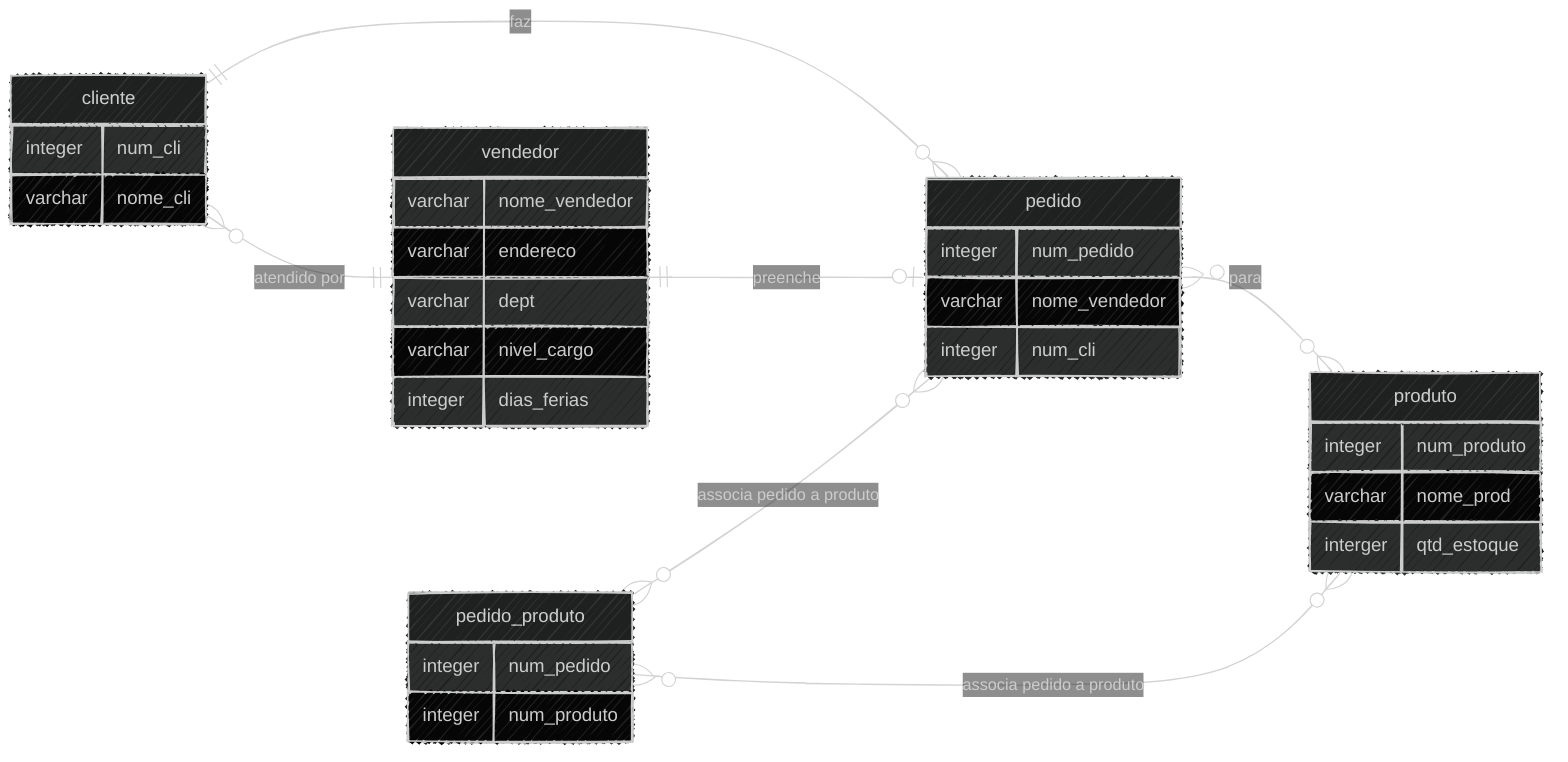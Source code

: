 ---
config:
    title: Integração da visão do (cliente)
    theme: dark
    look: handDrawn
---

erDiagram 
    direction LR
    cliente {
        integer num_cli
        varchar nome_cli      
    }
    produto {
        integer num_produto
        varchar nome_prod
        interger qtd_estoque
    }
    vendedor {
        varchar nome_vendedor
        varchar endereco
        varchar dept
        varchar nivel_cargo
        integer dias_ferias
    }
    pedido {
        integer num_pedido
        varchar nome_vendedor
        integer num_cli
    }
    pedido_produto {
        integer num_pedido
        integer num_produto
    }

    cliente ||--o{ pedido : faz
    pedido }o--o{ produto : para
    cliente }o--|| vendedor : "atendido por"
    vendedor ||--o| pedido : preenche
    pedido_produto }o--o{ pedido : "associa pedido a produto"
    pedido_produto }o--o{ produto : "associa pedido a produto"